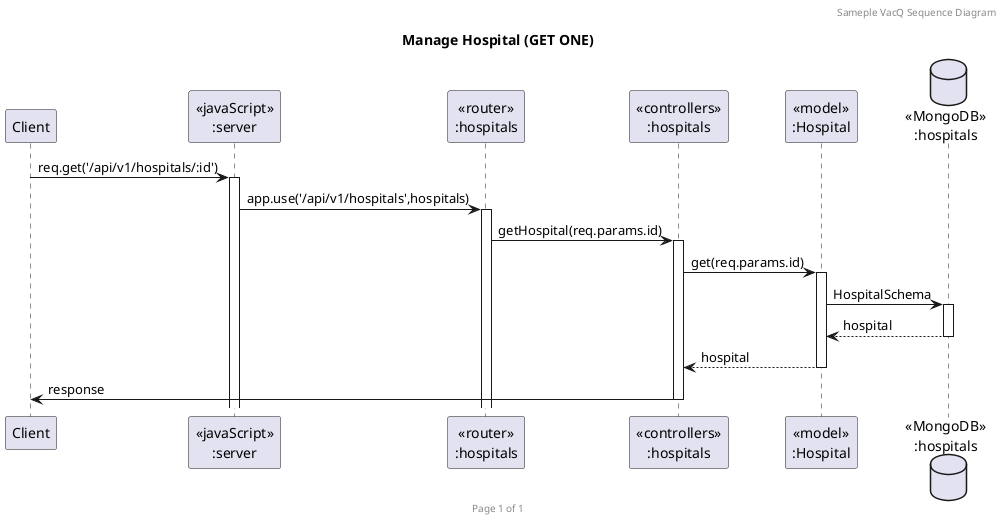 @startuml Manage Hospital (GET ONE)

header Sameple VacQ Sequence Diagram
footer Page %page% of %lastpage%
title "Manage Hospital (GET ONE)"

participant "Client" as client
participant "<<javaScript>>\n:server" as server
participant "<<router>>\n:hospitals" as routerHospitals
participant "<<controllers>>\n:hospitals" as controllersHospitals
participant "<<model>>\n:Hospital" as modelHospital
database "<<MongoDB>>\n:hospitals" as HospitalsDatabase

client->server ++:req.get('/api/v1/hospitals/:id')
server->routerHospitals ++:app.use('/api/v1/hospitals',hospitals)
routerHospitals -> controllersHospitals ++:getHospital(req.params.id)
controllersHospitals->modelHospital ++:get(req.params.id)
modelHospital ->HospitalsDatabase ++: HospitalSchema
HospitalsDatabase --> modelHospital --: hospital
controllersHospitals <-- modelHospital --:hospital
controllersHospitals->client --:response

@enduml
